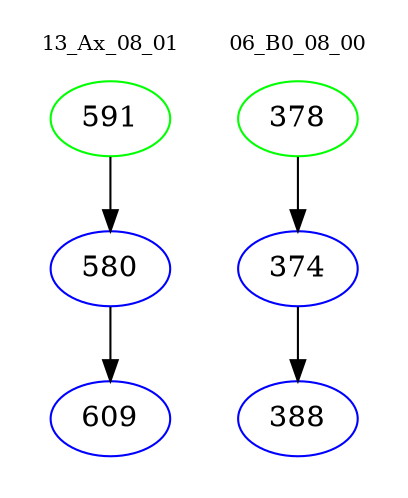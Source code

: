 digraph{
subgraph cluster_0 {
color = white
label = "13_Ax_08_01";
fontsize=10;
T0_591 [label="591", color="green"]
T0_591 -> T0_580 [color="black"]
T0_580 [label="580", color="blue"]
T0_580 -> T0_609 [color="black"]
T0_609 [label="609", color="blue"]
}
subgraph cluster_1 {
color = white
label = "06_B0_08_00";
fontsize=10;
T1_378 [label="378", color="green"]
T1_378 -> T1_374 [color="black"]
T1_374 [label="374", color="blue"]
T1_374 -> T1_388 [color="black"]
T1_388 [label="388", color="blue"]
}
}
